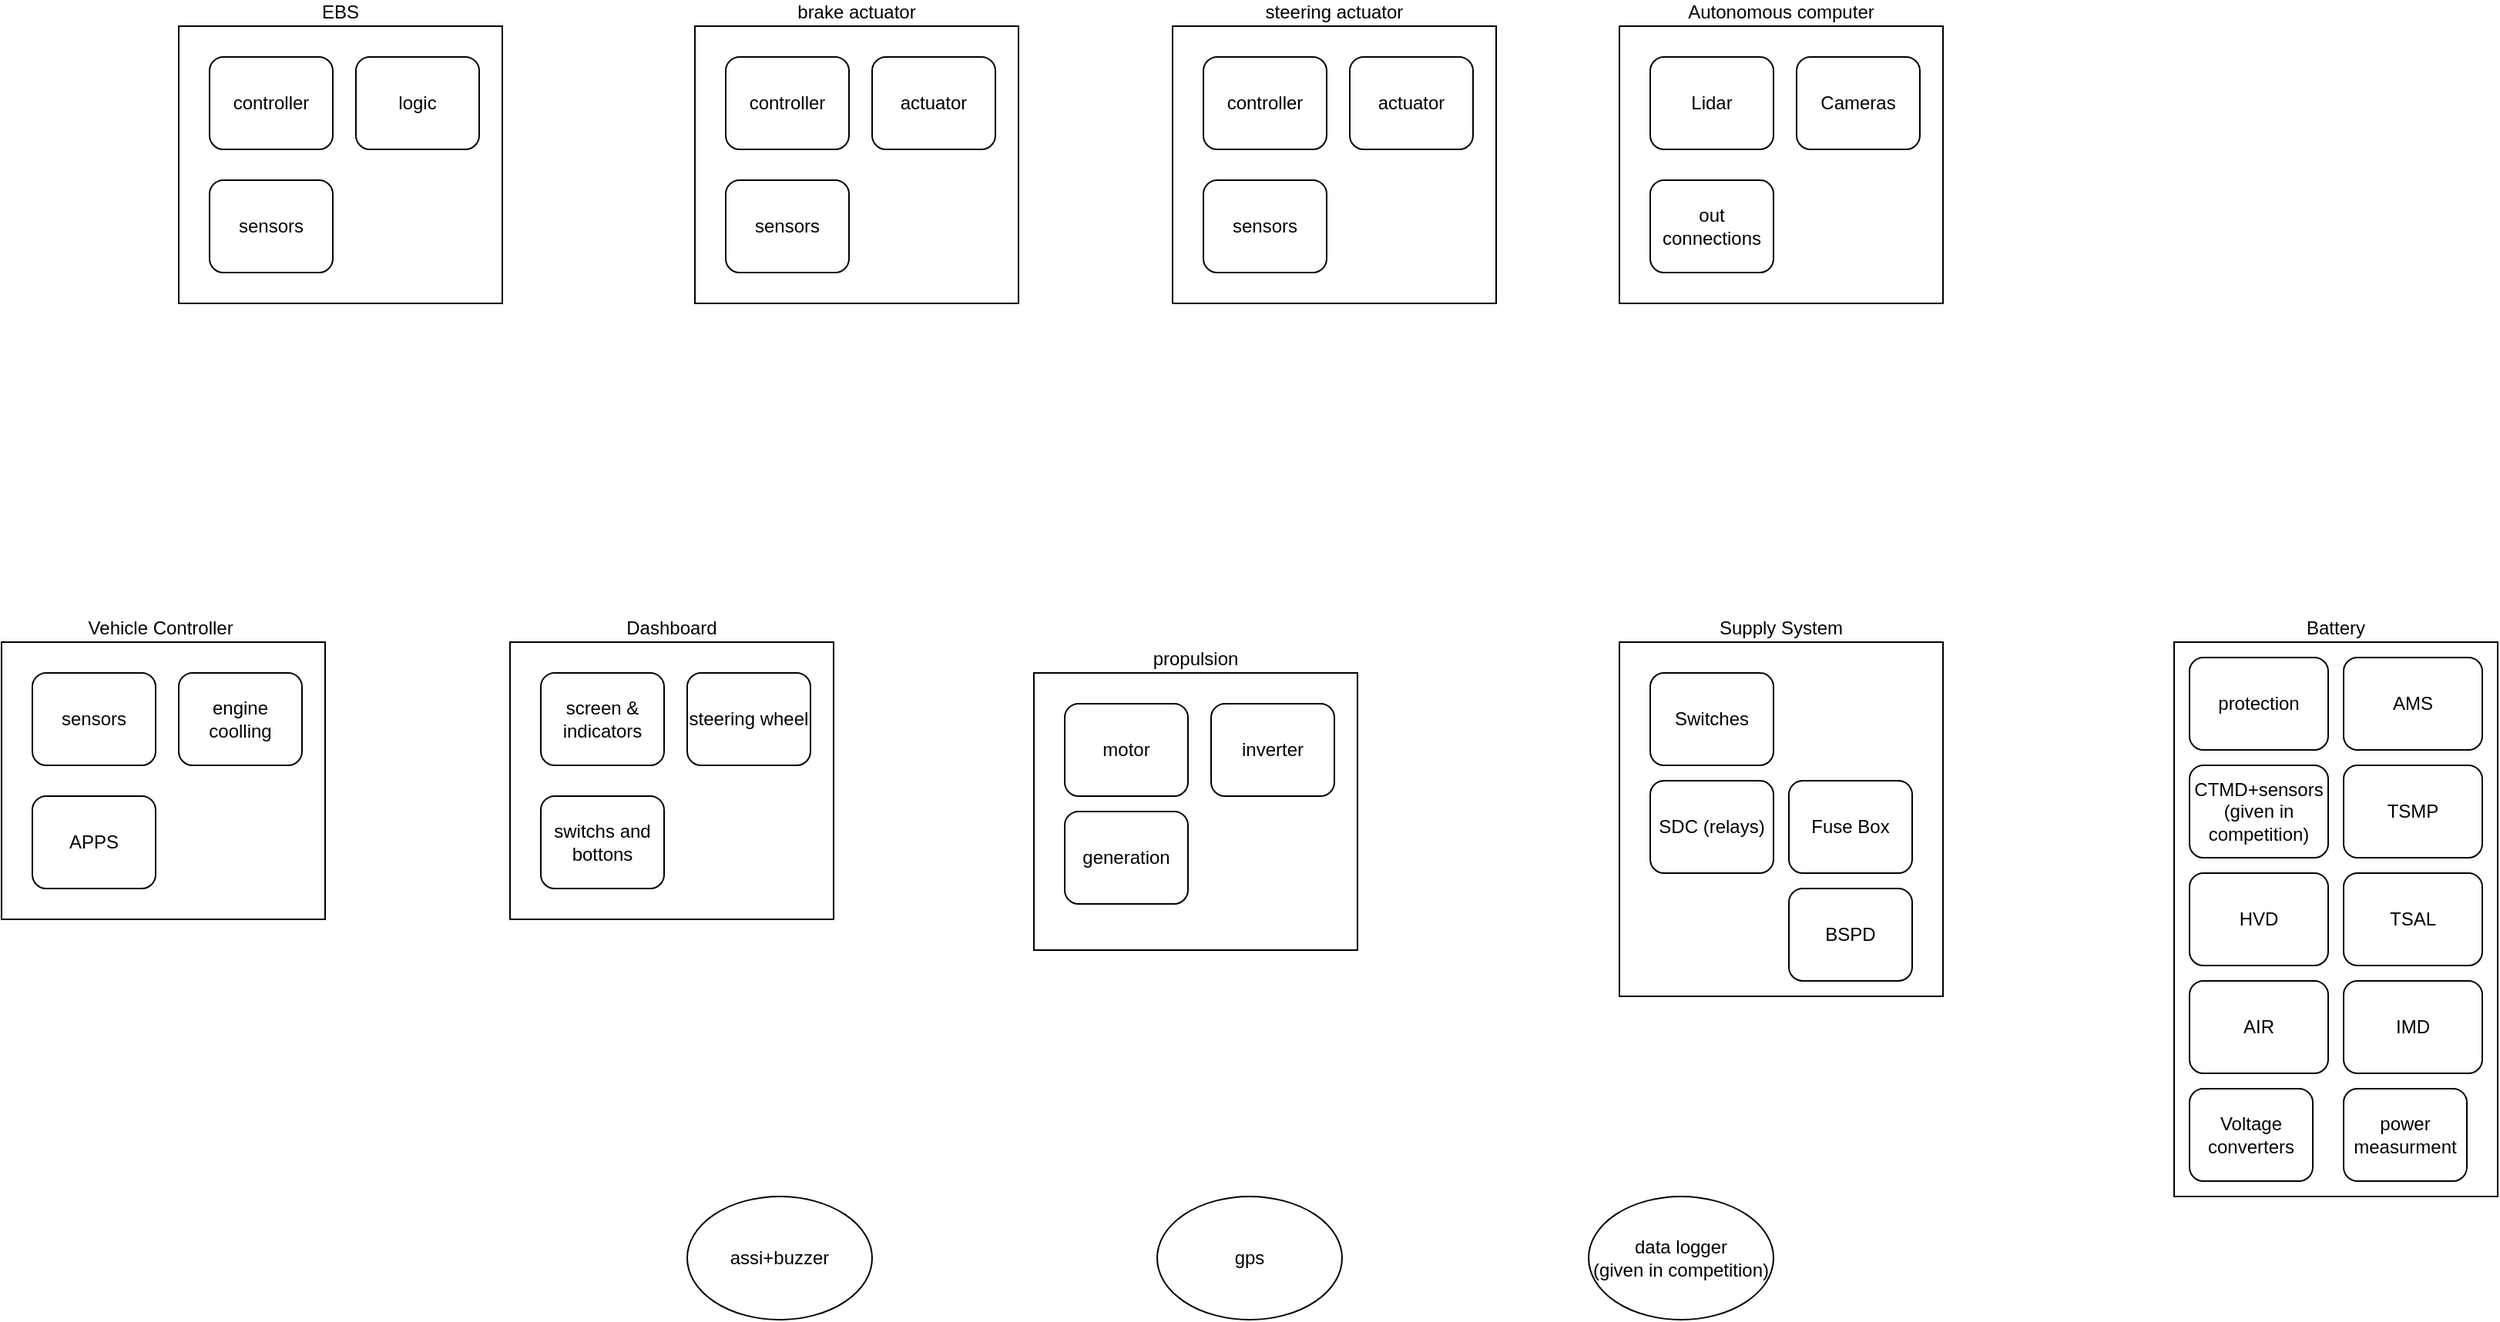 <mxfile version="13.7.9" type="device"><diagram id="TY_Pc_tJ_4b5Ne-3I7Y6" name="Page-1"><mxGraphModel dx="2032" dy="1936" grid="1" gridSize="10" guides="1" tooltips="1" connect="1" arrows="1" fold="1" page="1" pageScale="1" pageWidth="850" pageHeight="1100" math="0" shadow="0"><root><mxCell id="0"/><mxCell id="1" parent="0"/><mxCell id="8KBMlfv-0aDco4Q4ZTgO-8" value="Battery" style="rounded=0;whiteSpace=wrap;html=1;verticalAlign=bottom;horizontal=1;labelPosition=center;verticalLabelPosition=top;align=center;" parent="1" vertex="1"><mxGeometry x="600" y="200" width="210" height="360" as="geometry"/></mxCell><mxCell id="8KBMlfv-0aDco4Q4ZTgO-1" value="Supply System" style="rounded=0;whiteSpace=wrap;html=1;verticalAlign=bottom;horizontal=1;labelPosition=center;verticalLabelPosition=top;align=center;" parent="1" vertex="1"><mxGeometry x="240" y="200" width="210" height="230" as="geometry"/></mxCell><mxCell id="8KBMlfv-0aDco4Q4ZTgO-4" value="SDC (relays)" style="rounded=1;whiteSpace=wrap;html=1;" parent="1" vertex="1"><mxGeometry x="260" y="290" width="80" height="60" as="geometry"/></mxCell><mxCell id="8KBMlfv-0aDco4Q4ZTgO-5" value="Fuse Box" style="rounded=1;whiteSpace=wrap;html=1;" parent="1" vertex="1"><mxGeometry x="350" y="290" width="80" height="60" as="geometry"/></mxCell><mxCell id="8KBMlfv-0aDco4Q4ZTgO-6" value="Switches" style="rounded=1;whiteSpace=wrap;html=1;" parent="1" vertex="1"><mxGeometry x="260" y="220" width="80" height="60" as="geometry"/></mxCell><mxCell id="8KBMlfv-0aDco4Q4ZTgO-7" value="Voltage converters" style="rounded=1;whiteSpace=wrap;html=1;" parent="1" vertex="1"><mxGeometry x="610" y="490" width="80" height="60" as="geometry"/></mxCell><mxCell id="8KBMlfv-0aDco4Q4ZTgO-9" value="protection" style="rounded=1;whiteSpace=wrap;html=1;" parent="1" vertex="1"><mxGeometry x="610" y="210" width="90" height="60" as="geometry"/></mxCell><mxCell id="8KBMlfv-0aDco4Q4ZTgO-11" value="power measurment" style="rounded=1;whiteSpace=wrap;html=1;" parent="1" vertex="1"><mxGeometry x="710" y="490" width="80" height="60" as="geometry"/></mxCell><mxCell id="8KBMlfv-0aDco4Q4ZTgO-12" value="Autonomous computer" style="rounded=0;whiteSpace=wrap;html=1;verticalAlign=bottom;horizontal=1;labelPosition=center;verticalLabelPosition=top;align=center;" parent="1" vertex="1"><mxGeometry x="240" y="-200" width="210" height="180" as="geometry"/></mxCell><mxCell id="8KBMlfv-0aDco4Q4ZTgO-13" value="Lidar" style="rounded=1;whiteSpace=wrap;html=1;" parent="1" vertex="1"><mxGeometry x="260" y="-180" width="80" height="60" as="geometry"/></mxCell><mxCell id="8KBMlfv-0aDco4Q4ZTgO-14" value="out connections" style="rounded=1;whiteSpace=wrap;html=1;" parent="1" vertex="1"><mxGeometry x="260" y="-100" width="80" height="60" as="geometry"/></mxCell><mxCell id="8KBMlfv-0aDco4Q4ZTgO-15" value="Cameras" style="rounded=1;whiteSpace=wrap;html=1;" parent="1" vertex="1"><mxGeometry x="355" y="-180" width="80" height="60" as="geometry"/></mxCell><mxCell id="8KBMlfv-0aDco4Q4ZTgO-16" value="propulsion&lt;br&gt;" style="rounded=0;whiteSpace=wrap;html=1;verticalAlign=bottom;horizontal=1;labelPosition=center;verticalLabelPosition=top;align=center;" parent="1" vertex="1"><mxGeometry x="-140" y="220" width="210" height="180" as="geometry"/></mxCell><mxCell id="8KBMlfv-0aDco4Q4ZTgO-17" value="motor" style="rounded=1;whiteSpace=wrap;html=1;" parent="1" vertex="1"><mxGeometry x="-120" y="240" width="80" height="60" as="geometry"/></mxCell><mxCell id="8KBMlfv-0aDco4Q4ZTgO-19" value="inverter" style="rounded=1;whiteSpace=wrap;html=1;" parent="1" vertex="1"><mxGeometry x="-25" y="240" width="80" height="60" as="geometry"/></mxCell><mxCell id="8KBMlfv-0aDco4Q4ZTgO-21" style="edgeStyle=orthogonalEdgeStyle;rounded=0;orthogonalLoop=1;jettySize=auto;html=1;exitX=0.5;exitY=1;exitDx=0;exitDy=0;" parent="1" source="8KBMlfv-0aDco4Q4ZTgO-16" target="8KBMlfv-0aDco4Q4ZTgO-16" edge="1"><mxGeometry relative="1" as="geometry"/></mxCell><mxCell id="8KBMlfv-0aDco4Q4ZTgO-22" value="Dashboard" style="rounded=0;whiteSpace=wrap;html=1;verticalAlign=bottom;horizontal=1;labelPosition=center;verticalLabelPosition=top;align=center;" parent="1" vertex="1"><mxGeometry x="-480" y="200" width="210" height="180" as="geometry"/></mxCell><mxCell id="8KBMlfv-0aDco4Q4ZTgO-23" value="screen &amp;amp; indicators" style="rounded=1;whiteSpace=wrap;html=1;" parent="1" vertex="1"><mxGeometry x="-460" y="220" width="80" height="60" as="geometry"/></mxCell><mxCell id="8KBMlfv-0aDco4Q4ZTgO-24" value="switchs and bottons" style="rounded=1;whiteSpace=wrap;html=1;" parent="1" vertex="1"><mxGeometry x="-460" y="300" width="80" height="60" as="geometry"/></mxCell><mxCell id="8KBMlfv-0aDco4Q4ZTgO-25" value="steering wheel" style="rounded=1;whiteSpace=wrap;html=1;" parent="1" vertex="1"><mxGeometry x="-365" y="220" width="80" height="60" as="geometry"/></mxCell><mxCell id="8KBMlfv-0aDco4Q4ZTgO-26" value="steering actuator" style="rounded=0;whiteSpace=wrap;html=1;verticalAlign=bottom;horizontal=1;labelPosition=center;verticalLabelPosition=top;align=center;" parent="1" vertex="1"><mxGeometry x="-50" y="-200" width="210" height="180" as="geometry"/></mxCell><mxCell id="8KBMlfv-0aDco4Q4ZTgO-27" value="controller" style="rounded=1;whiteSpace=wrap;html=1;" parent="1" vertex="1"><mxGeometry x="-30" y="-180" width="80" height="60" as="geometry"/></mxCell><mxCell id="8KBMlfv-0aDco4Q4ZTgO-28" value="sensors" style="rounded=1;whiteSpace=wrap;html=1;" parent="1" vertex="1"><mxGeometry x="-30" y="-100" width="80" height="60" as="geometry"/></mxCell><mxCell id="8KBMlfv-0aDco4Q4ZTgO-29" value="actuator" style="rounded=1;whiteSpace=wrap;html=1;" parent="1" vertex="1"><mxGeometry x="65" y="-180" width="80" height="60" as="geometry"/></mxCell><mxCell id="8KBMlfv-0aDco4Q4ZTgO-35" value="brake actuator" style="rounded=0;whiteSpace=wrap;html=1;verticalAlign=bottom;horizontal=1;labelPosition=center;verticalLabelPosition=top;align=center;" parent="1" vertex="1"><mxGeometry x="-360" y="-200" width="210" height="180" as="geometry"/></mxCell><mxCell id="8KBMlfv-0aDco4Q4ZTgO-36" value="controller" style="rounded=1;whiteSpace=wrap;html=1;" parent="1" vertex="1"><mxGeometry x="-340" y="-180" width="80" height="60" as="geometry"/></mxCell><mxCell id="8KBMlfv-0aDco4Q4ZTgO-37" value="sensors" style="rounded=1;whiteSpace=wrap;html=1;" parent="1" vertex="1"><mxGeometry x="-340" y="-100" width="80" height="60" as="geometry"/></mxCell><mxCell id="8KBMlfv-0aDco4Q4ZTgO-38" value="actuator" style="rounded=1;whiteSpace=wrap;html=1;" parent="1" vertex="1"><mxGeometry x="-245" y="-180" width="80" height="60" as="geometry"/></mxCell><mxCell id="8KBMlfv-0aDco4Q4ZTgO-39" value="Vehicle Controller&amp;nbsp;" style="rounded=0;whiteSpace=wrap;html=1;verticalAlign=bottom;horizontal=1;labelPosition=center;verticalLabelPosition=top;align=center;" parent="1" vertex="1"><mxGeometry x="-810" y="200" width="210" height="180" as="geometry"/></mxCell><mxCell id="8KBMlfv-0aDco4Q4ZTgO-40" value="sensors" style="rounded=1;whiteSpace=wrap;html=1;" parent="1" vertex="1"><mxGeometry x="-790" y="220" width="80" height="60" as="geometry"/></mxCell><mxCell id="8KBMlfv-0aDco4Q4ZTgO-41" value="APPS" style="rounded=1;whiteSpace=wrap;html=1;" parent="1" vertex="1"><mxGeometry x="-790" y="300" width="80" height="60" as="geometry"/></mxCell><mxCell id="8KBMlfv-0aDco4Q4ZTgO-42" value="engine coolling" style="rounded=1;whiteSpace=wrap;html=1;" parent="1" vertex="1"><mxGeometry x="-695" y="220" width="80" height="60" as="geometry"/></mxCell><mxCell id="8KBMlfv-0aDco4Q4ZTgO-43" value="EBS" style="rounded=0;whiteSpace=wrap;html=1;verticalAlign=bottom;horizontal=1;labelPosition=center;verticalLabelPosition=top;align=center;" parent="1" vertex="1"><mxGeometry x="-695" y="-200" width="210" height="180" as="geometry"/></mxCell><mxCell id="8KBMlfv-0aDco4Q4ZTgO-44" value="controller" style="rounded=1;whiteSpace=wrap;html=1;" parent="1" vertex="1"><mxGeometry x="-675" y="-180" width="80" height="60" as="geometry"/></mxCell><mxCell id="8KBMlfv-0aDco4Q4ZTgO-45" value="sensors" style="rounded=1;whiteSpace=wrap;html=1;" parent="1" vertex="1"><mxGeometry x="-675" y="-100" width="80" height="60" as="geometry"/></mxCell><mxCell id="8KBMlfv-0aDco4Q4ZTgO-46" value="logic" style="rounded=1;whiteSpace=wrap;html=1;" parent="1" vertex="1"><mxGeometry x="-580" y="-180" width="80" height="60" as="geometry"/></mxCell><mxCell id="8KBMlfv-0aDco4Q4ZTgO-47" value="data logger&lt;br&gt;(given in competition)" style="ellipse;whiteSpace=wrap;html=1;" parent="1" vertex="1"><mxGeometry x="220" y="560" width="120" height="80" as="geometry"/></mxCell><mxCell id="8KBMlfv-0aDco4Q4ZTgO-48" value="assi+buzzer" style="ellipse;whiteSpace=wrap;html=1;" parent="1" vertex="1"><mxGeometry x="-365" y="560" width="120" height="80" as="geometry"/></mxCell><mxCell id="8KBMlfv-0aDco4Q4ZTgO-49" value="gps" style="ellipse;whiteSpace=wrap;html=1;" parent="1" vertex="1"><mxGeometry x="-60" y="560" width="120" height="80" as="geometry"/></mxCell><mxCell id="WSTvwQfsaAz8cx2B1c_a-1" value="CTMD+sensors&lt;br&gt;(given in competition)" style="rounded=1;whiteSpace=wrap;html=1;" vertex="1" parent="1"><mxGeometry x="610" y="280" width="90" height="60" as="geometry"/></mxCell><mxCell id="WSTvwQfsaAz8cx2B1c_a-2" value="BSPD" style="rounded=1;whiteSpace=wrap;html=1;" vertex="1" parent="1"><mxGeometry x="350" y="360" width="80" height="60" as="geometry"/></mxCell><mxCell id="WSTvwQfsaAz8cx2B1c_a-3" value="AMS" style="rounded=1;whiteSpace=wrap;html=1;" vertex="1" parent="1"><mxGeometry x="710" y="210" width="90" height="60" as="geometry"/></mxCell><mxCell id="WSTvwQfsaAz8cx2B1c_a-4" value="TSMP" style="rounded=1;whiteSpace=wrap;html=1;" vertex="1" parent="1"><mxGeometry x="710" y="280" width="90" height="60" as="geometry"/></mxCell><mxCell id="WSTvwQfsaAz8cx2B1c_a-5" value="HVD" style="rounded=1;whiteSpace=wrap;html=1;" vertex="1" parent="1"><mxGeometry x="610" y="350" width="90" height="60" as="geometry"/></mxCell><mxCell id="WSTvwQfsaAz8cx2B1c_a-6" value="TSAL" style="rounded=1;whiteSpace=wrap;html=1;" vertex="1" parent="1"><mxGeometry x="710" y="350" width="90" height="60" as="geometry"/></mxCell><mxCell id="WSTvwQfsaAz8cx2B1c_a-7" value="AIR" style="rounded=1;whiteSpace=wrap;html=1;" vertex="1" parent="1"><mxGeometry x="610" y="420" width="90" height="60" as="geometry"/></mxCell><mxCell id="WSTvwQfsaAz8cx2B1c_a-8" value="IMD" style="rounded=1;whiteSpace=wrap;html=1;" vertex="1" parent="1"><mxGeometry x="710" y="420" width="90" height="60" as="geometry"/></mxCell><mxCell id="WSTvwQfsaAz8cx2B1c_a-9" value="generation" style="rounded=1;whiteSpace=wrap;html=1;" vertex="1" parent="1"><mxGeometry x="-120" y="310" width="80" height="60" as="geometry"/></mxCell></root></mxGraphModel></diagram></mxfile>